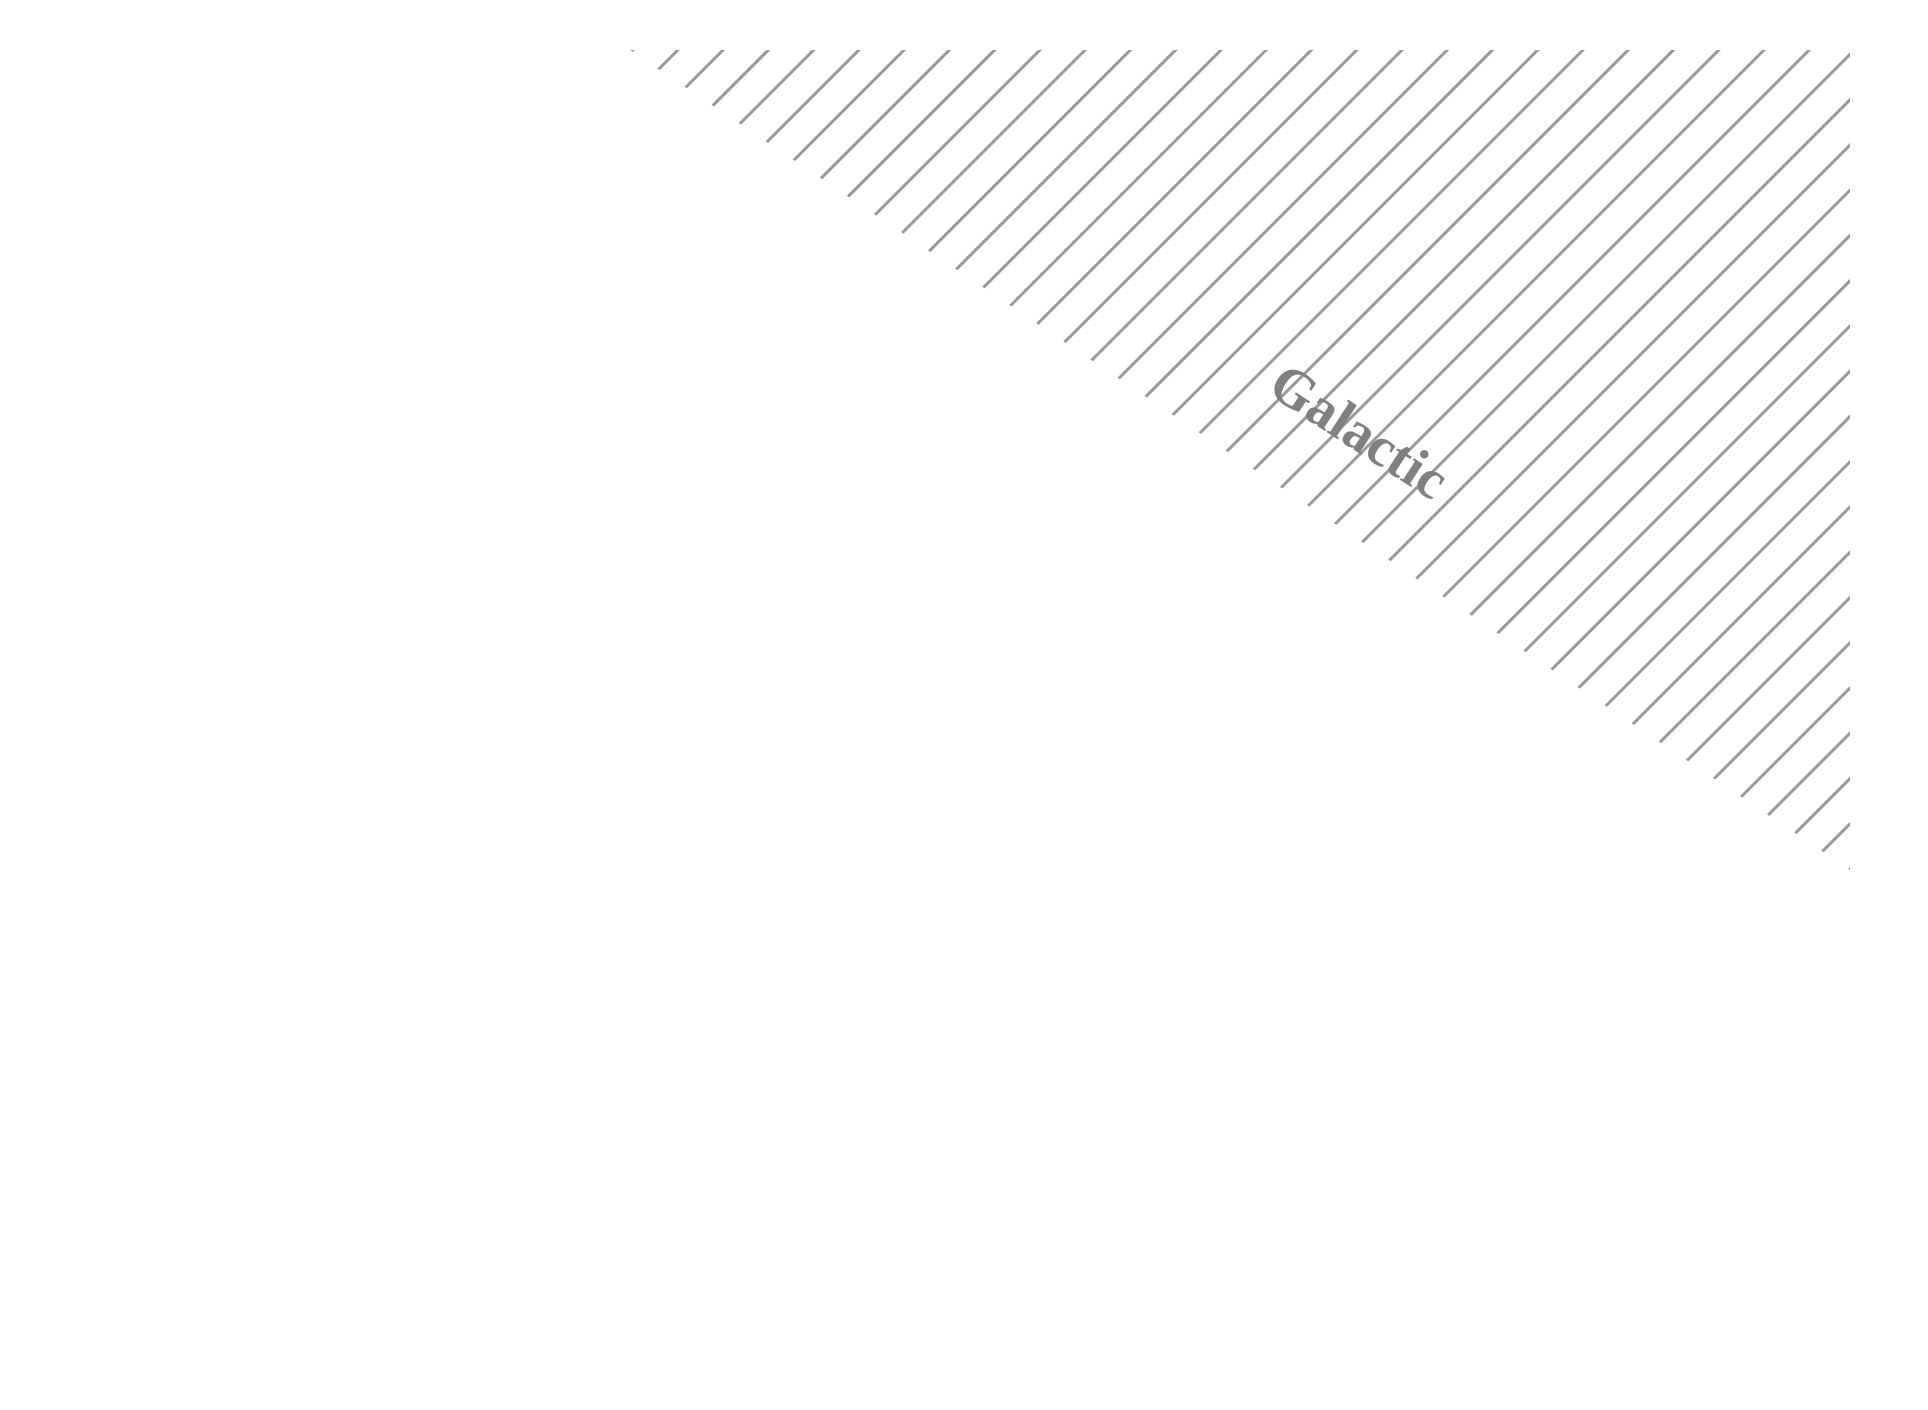 <mxfile version="21.2.8" type="device">
  <diagram name="Page-1" id="6VeqHCRG_LP4c3aZ6bMG">
    <mxGraphModel dx="2074" dy="1347" grid="1" gridSize="10" guides="1" tooltips="1" connect="1" arrows="1" fold="1" page="1" pageScale="1" pageWidth="850" pageHeight="1100" math="0" shadow="0">
      <root>
        <mxCell id="0" />
        <mxCell id="1" parent="0" />
        <mxCell id="0gCSqFgOIgDz56ahkiKq-1" value="" style="shape=image;verticalLabelPosition=bottom;labelBackgroundColor=default;verticalAlign=top;aspect=fixed;imageAspect=0;image=file:///home/xteca/Insync/ax2ct%40outlook.com/Google%20Drive/Workshop/PPC2023/Presentation/images/00_FIG_2.png;" vertex="1" parent="1">
          <mxGeometry x="350" y="120" width="963" height="704" as="geometry" />
        </mxCell>
        <mxCell id="0gCSqFgOIgDz56ahkiKq-3" value="" style="verticalLabelPosition=bottom;verticalAlign=top;html=1;shape=mxgraph.basic.orthogonal_triangle;flipV=1;flipH=1;strokeColor=none;fillColor=#999999;fillStyle=hatch;" vertex="1" parent="1">
          <mxGeometry x="665" y="145" width="610" height="410" as="geometry" />
        </mxCell>
        <mxCell id="0gCSqFgOIgDz56ahkiKq-4" value="Galactic" style="text;html=1;strokeColor=none;fillColor=none;align=center;verticalAlign=middle;whiteSpace=wrap;rounded=0;fontFamily=IBM Plex Sans;fontSize=28;fontStyle=1;rotation=33;fontColor=#808080;" vertex="1" parent="1">
          <mxGeometry x="1000" y="320" width="60" height="30" as="geometry" />
        </mxCell>
      </root>
    </mxGraphModel>
  </diagram>
</mxfile>
